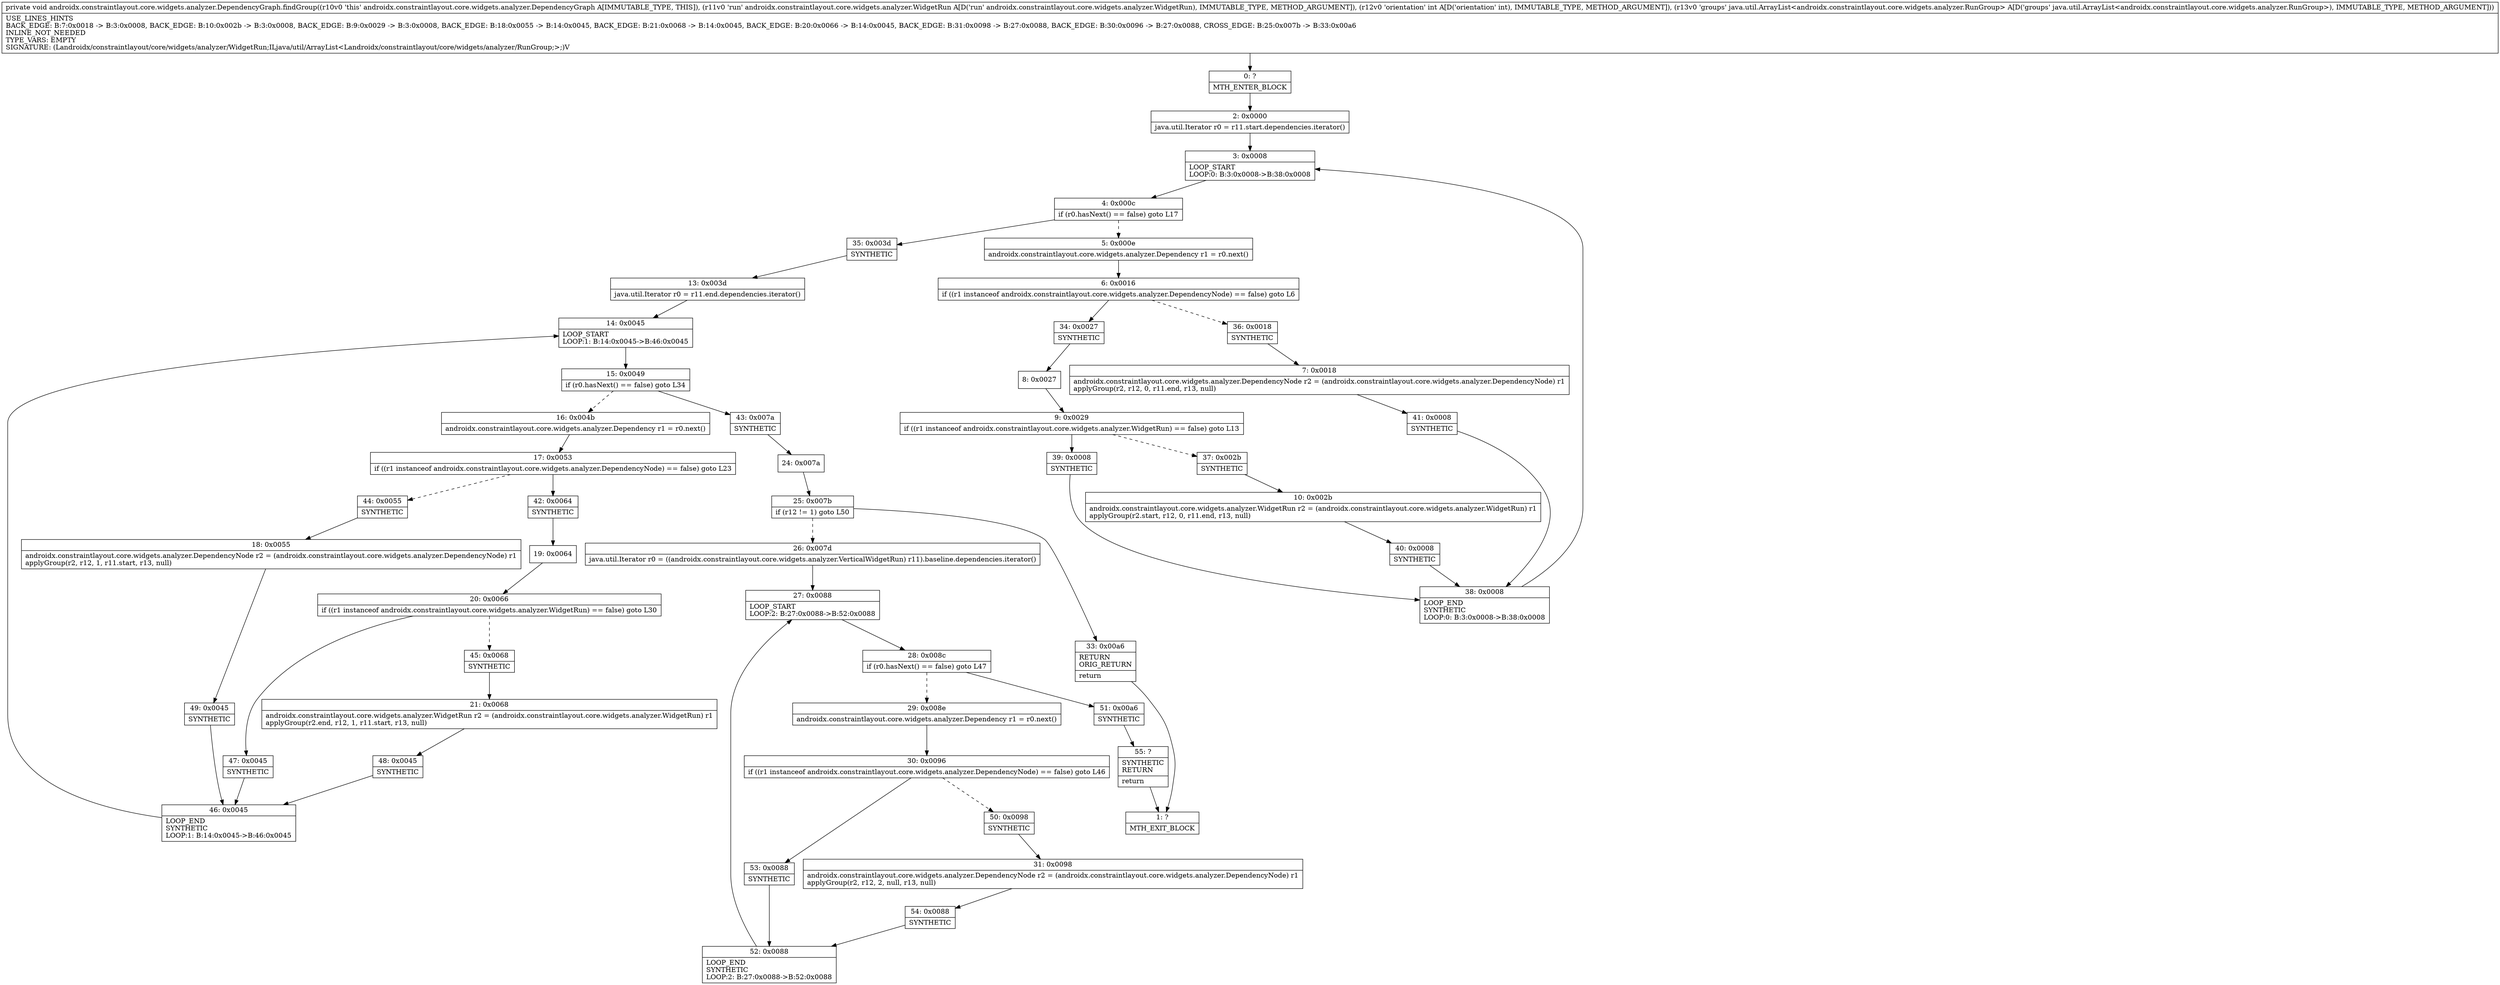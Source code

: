 digraph "CFG forandroidx.constraintlayout.core.widgets.analyzer.DependencyGraph.findGroup(Landroidx\/constraintlayout\/core\/widgets\/analyzer\/WidgetRun;ILjava\/util\/ArrayList;)V" {
Node_0 [shape=record,label="{0\:\ ?|MTH_ENTER_BLOCK\l}"];
Node_2 [shape=record,label="{2\:\ 0x0000|java.util.Iterator r0 = r11.start.dependencies.iterator()\l}"];
Node_3 [shape=record,label="{3\:\ 0x0008|LOOP_START\lLOOP:0: B:3:0x0008\-\>B:38:0x0008\l}"];
Node_4 [shape=record,label="{4\:\ 0x000c|if (r0.hasNext() == false) goto L17\l}"];
Node_5 [shape=record,label="{5\:\ 0x000e|androidx.constraintlayout.core.widgets.analyzer.Dependency r1 = r0.next()\l}"];
Node_6 [shape=record,label="{6\:\ 0x0016|if ((r1 instanceof androidx.constraintlayout.core.widgets.analyzer.DependencyNode) == false) goto L6\l}"];
Node_34 [shape=record,label="{34\:\ 0x0027|SYNTHETIC\l}"];
Node_8 [shape=record,label="{8\:\ 0x0027}"];
Node_9 [shape=record,label="{9\:\ 0x0029|if ((r1 instanceof androidx.constraintlayout.core.widgets.analyzer.WidgetRun) == false) goto L13\l}"];
Node_37 [shape=record,label="{37\:\ 0x002b|SYNTHETIC\l}"];
Node_10 [shape=record,label="{10\:\ 0x002b|androidx.constraintlayout.core.widgets.analyzer.WidgetRun r2 = (androidx.constraintlayout.core.widgets.analyzer.WidgetRun) r1\lapplyGroup(r2.start, r12, 0, r11.end, r13, null)\l}"];
Node_40 [shape=record,label="{40\:\ 0x0008|SYNTHETIC\l}"];
Node_38 [shape=record,label="{38\:\ 0x0008|LOOP_END\lSYNTHETIC\lLOOP:0: B:3:0x0008\-\>B:38:0x0008\l}"];
Node_39 [shape=record,label="{39\:\ 0x0008|SYNTHETIC\l}"];
Node_36 [shape=record,label="{36\:\ 0x0018|SYNTHETIC\l}"];
Node_7 [shape=record,label="{7\:\ 0x0018|androidx.constraintlayout.core.widgets.analyzer.DependencyNode r2 = (androidx.constraintlayout.core.widgets.analyzer.DependencyNode) r1\lapplyGroup(r2, r12, 0, r11.end, r13, null)\l}"];
Node_41 [shape=record,label="{41\:\ 0x0008|SYNTHETIC\l}"];
Node_35 [shape=record,label="{35\:\ 0x003d|SYNTHETIC\l}"];
Node_13 [shape=record,label="{13\:\ 0x003d|java.util.Iterator r0 = r11.end.dependencies.iterator()\l}"];
Node_14 [shape=record,label="{14\:\ 0x0045|LOOP_START\lLOOP:1: B:14:0x0045\-\>B:46:0x0045\l}"];
Node_15 [shape=record,label="{15\:\ 0x0049|if (r0.hasNext() == false) goto L34\l}"];
Node_16 [shape=record,label="{16\:\ 0x004b|androidx.constraintlayout.core.widgets.analyzer.Dependency r1 = r0.next()\l}"];
Node_17 [shape=record,label="{17\:\ 0x0053|if ((r1 instanceof androidx.constraintlayout.core.widgets.analyzer.DependencyNode) == false) goto L23\l}"];
Node_42 [shape=record,label="{42\:\ 0x0064|SYNTHETIC\l}"];
Node_19 [shape=record,label="{19\:\ 0x0064}"];
Node_20 [shape=record,label="{20\:\ 0x0066|if ((r1 instanceof androidx.constraintlayout.core.widgets.analyzer.WidgetRun) == false) goto L30\l}"];
Node_45 [shape=record,label="{45\:\ 0x0068|SYNTHETIC\l}"];
Node_21 [shape=record,label="{21\:\ 0x0068|androidx.constraintlayout.core.widgets.analyzer.WidgetRun r2 = (androidx.constraintlayout.core.widgets.analyzer.WidgetRun) r1\lapplyGroup(r2.end, r12, 1, r11.start, r13, null)\l}"];
Node_48 [shape=record,label="{48\:\ 0x0045|SYNTHETIC\l}"];
Node_46 [shape=record,label="{46\:\ 0x0045|LOOP_END\lSYNTHETIC\lLOOP:1: B:14:0x0045\-\>B:46:0x0045\l}"];
Node_47 [shape=record,label="{47\:\ 0x0045|SYNTHETIC\l}"];
Node_44 [shape=record,label="{44\:\ 0x0055|SYNTHETIC\l}"];
Node_18 [shape=record,label="{18\:\ 0x0055|androidx.constraintlayout.core.widgets.analyzer.DependencyNode r2 = (androidx.constraintlayout.core.widgets.analyzer.DependencyNode) r1\lapplyGroup(r2, r12, 1, r11.start, r13, null)\l}"];
Node_49 [shape=record,label="{49\:\ 0x0045|SYNTHETIC\l}"];
Node_43 [shape=record,label="{43\:\ 0x007a|SYNTHETIC\l}"];
Node_24 [shape=record,label="{24\:\ 0x007a}"];
Node_25 [shape=record,label="{25\:\ 0x007b|if (r12 != 1) goto L50\l}"];
Node_26 [shape=record,label="{26\:\ 0x007d|java.util.Iterator r0 = ((androidx.constraintlayout.core.widgets.analyzer.VerticalWidgetRun) r11).baseline.dependencies.iterator()\l}"];
Node_27 [shape=record,label="{27\:\ 0x0088|LOOP_START\lLOOP:2: B:27:0x0088\-\>B:52:0x0088\l}"];
Node_28 [shape=record,label="{28\:\ 0x008c|if (r0.hasNext() == false) goto L47\l}"];
Node_29 [shape=record,label="{29\:\ 0x008e|androidx.constraintlayout.core.widgets.analyzer.Dependency r1 = r0.next()\l}"];
Node_30 [shape=record,label="{30\:\ 0x0096|if ((r1 instanceof androidx.constraintlayout.core.widgets.analyzer.DependencyNode) == false) goto L46\l}"];
Node_50 [shape=record,label="{50\:\ 0x0098|SYNTHETIC\l}"];
Node_31 [shape=record,label="{31\:\ 0x0098|androidx.constraintlayout.core.widgets.analyzer.DependencyNode r2 = (androidx.constraintlayout.core.widgets.analyzer.DependencyNode) r1\lapplyGroup(r2, r12, 2, null, r13, null)\l}"];
Node_54 [shape=record,label="{54\:\ 0x0088|SYNTHETIC\l}"];
Node_52 [shape=record,label="{52\:\ 0x0088|LOOP_END\lSYNTHETIC\lLOOP:2: B:27:0x0088\-\>B:52:0x0088\l}"];
Node_53 [shape=record,label="{53\:\ 0x0088|SYNTHETIC\l}"];
Node_51 [shape=record,label="{51\:\ 0x00a6|SYNTHETIC\l}"];
Node_55 [shape=record,label="{55\:\ ?|SYNTHETIC\lRETURN\l|return\l}"];
Node_1 [shape=record,label="{1\:\ ?|MTH_EXIT_BLOCK\l}"];
Node_33 [shape=record,label="{33\:\ 0x00a6|RETURN\lORIG_RETURN\l|return\l}"];
MethodNode[shape=record,label="{private void androidx.constraintlayout.core.widgets.analyzer.DependencyGraph.findGroup((r10v0 'this' androidx.constraintlayout.core.widgets.analyzer.DependencyGraph A[IMMUTABLE_TYPE, THIS]), (r11v0 'run' androidx.constraintlayout.core.widgets.analyzer.WidgetRun A[D('run' androidx.constraintlayout.core.widgets.analyzer.WidgetRun), IMMUTABLE_TYPE, METHOD_ARGUMENT]), (r12v0 'orientation' int A[D('orientation' int), IMMUTABLE_TYPE, METHOD_ARGUMENT]), (r13v0 'groups' java.util.ArrayList\<androidx.constraintlayout.core.widgets.analyzer.RunGroup\> A[D('groups' java.util.ArrayList\<androidx.constraintlayout.core.widgets.analyzer.RunGroup\>), IMMUTABLE_TYPE, METHOD_ARGUMENT]))  | USE_LINES_HINTS\lBACK_EDGE: B:7:0x0018 \-\> B:3:0x0008, BACK_EDGE: B:10:0x002b \-\> B:3:0x0008, BACK_EDGE: B:9:0x0029 \-\> B:3:0x0008, BACK_EDGE: B:18:0x0055 \-\> B:14:0x0045, BACK_EDGE: B:21:0x0068 \-\> B:14:0x0045, BACK_EDGE: B:20:0x0066 \-\> B:14:0x0045, BACK_EDGE: B:31:0x0098 \-\> B:27:0x0088, BACK_EDGE: B:30:0x0096 \-\> B:27:0x0088, CROSS_EDGE: B:25:0x007b \-\> B:33:0x00a6\lINLINE_NOT_NEEDED\lTYPE_VARS: EMPTY\lSIGNATURE: (Landroidx\/constraintlayout\/core\/widgets\/analyzer\/WidgetRun;ILjava\/util\/ArrayList\<Landroidx\/constraintlayout\/core\/widgets\/analyzer\/RunGroup;\>;)V\l}"];
MethodNode -> Node_0;Node_0 -> Node_2;
Node_2 -> Node_3;
Node_3 -> Node_4;
Node_4 -> Node_5[style=dashed];
Node_4 -> Node_35;
Node_5 -> Node_6;
Node_6 -> Node_34;
Node_6 -> Node_36[style=dashed];
Node_34 -> Node_8;
Node_8 -> Node_9;
Node_9 -> Node_37[style=dashed];
Node_9 -> Node_39;
Node_37 -> Node_10;
Node_10 -> Node_40;
Node_40 -> Node_38;
Node_38 -> Node_3;
Node_39 -> Node_38;
Node_36 -> Node_7;
Node_7 -> Node_41;
Node_41 -> Node_38;
Node_35 -> Node_13;
Node_13 -> Node_14;
Node_14 -> Node_15;
Node_15 -> Node_16[style=dashed];
Node_15 -> Node_43;
Node_16 -> Node_17;
Node_17 -> Node_42;
Node_17 -> Node_44[style=dashed];
Node_42 -> Node_19;
Node_19 -> Node_20;
Node_20 -> Node_45[style=dashed];
Node_20 -> Node_47;
Node_45 -> Node_21;
Node_21 -> Node_48;
Node_48 -> Node_46;
Node_46 -> Node_14;
Node_47 -> Node_46;
Node_44 -> Node_18;
Node_18 -> Node_49;
Node_49 -> Node_46;
Node_43 -> Node_24;
Node_24 -> Node_25;
Node_25 -> Node_26[style=dashed];
Node_25 -> Node_33;
Node_26 -> Node_27;
Node_27 -> Node_28;
Node_28 -> Node_29[style=dashed];
Node_28 -> Node_51;
Node_29 -> Node_30;
Node_30 -> Node_50[style=dashed];
Node_30 -> Node_53;
Node_50 -> Node_31;
Node_31 -> Node_54;
Node_54 -> Node_52;
Node_52 -> Node_27;
Node_53 -> Node_52;
Node_51 -> Node_55;
Node_55 -> Node_1;
Node_33 -> Node_1;
}

